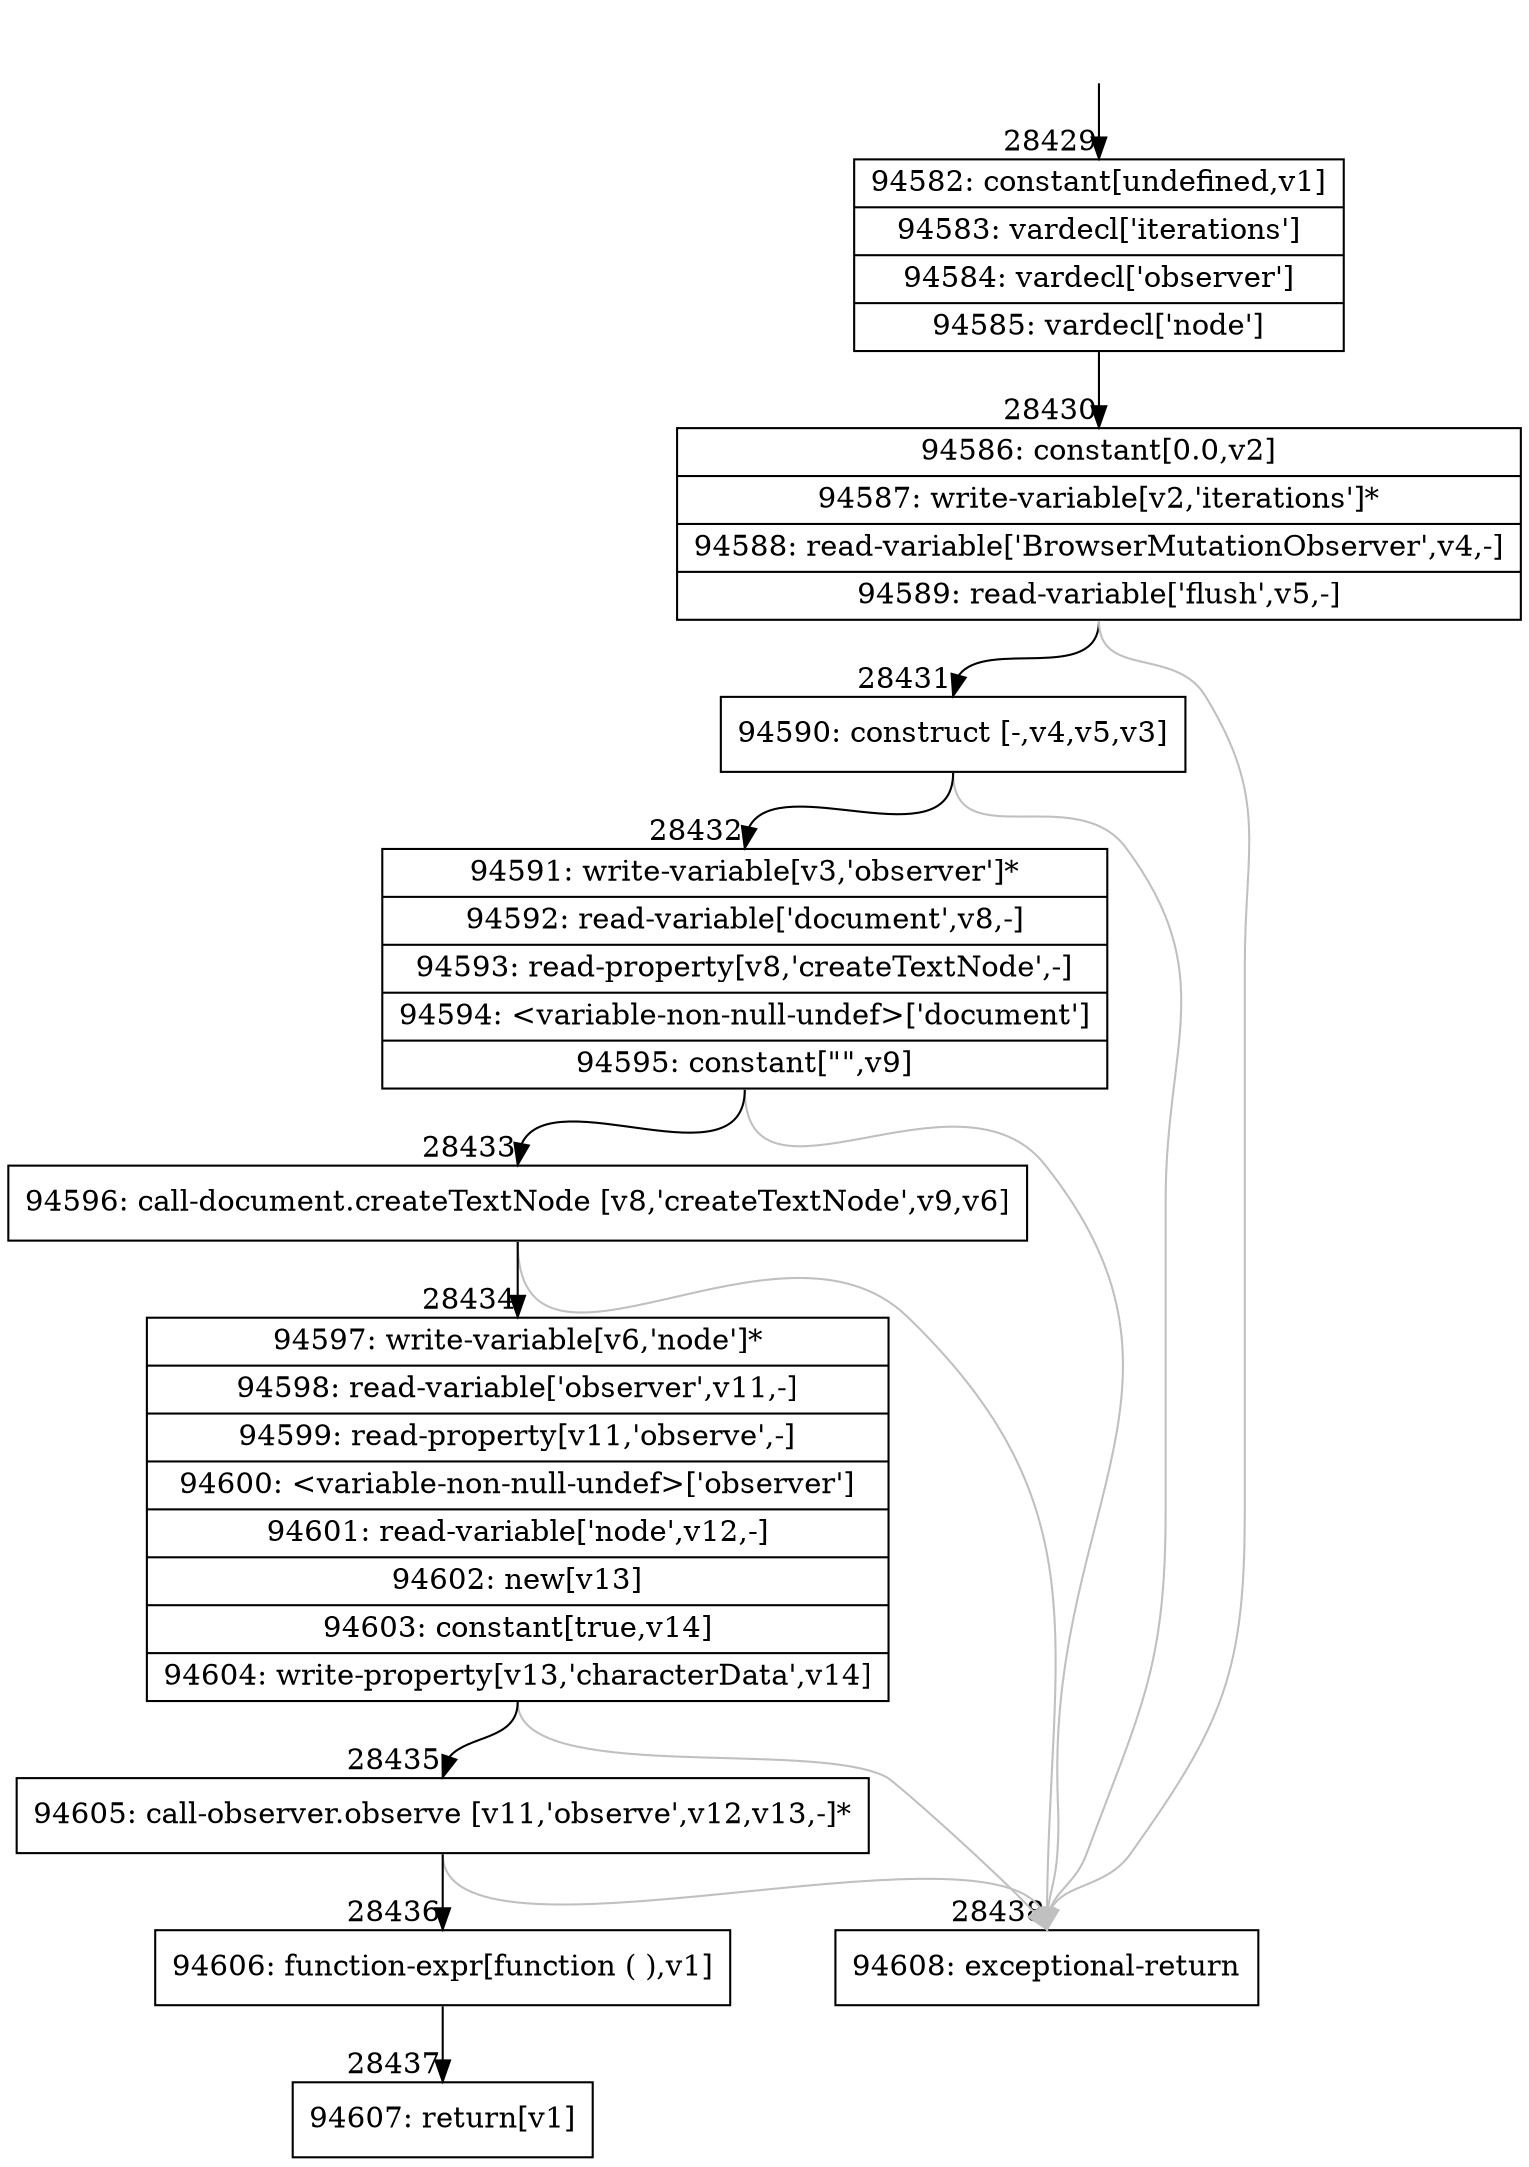 digraph {
rankdir="TD"
BB_entry2497[shape=none,label=""];
BB_entry2497 -> BB28429 [tailport=s, headport=n, headlabel="    28429"]
BB28429 [shape=record label="{94582: constant[undefined,v1]|94583: vardecl['iterations']|94584: vardecl['observer']|94585: vardecl['node']}" ] 
BB28429 -> BB28430 [tailport=s, headport=n, headlabel="      28430"]
BB28430 [shape=record label="{94586: constant[0.0,v2]|94587: write-variable[v2,'iterations']*|94588: read-variable['BrowserMutationObserver',v4,-]|94589: read-variable['flush',v5,-]}" ] 
BB28430 -> BB28431 [tailport=s, headport=n, headlabel="      28431"]
BB28430 -> BB28438 [tailport=s, headport=n, color=gray, headlabel="      28438"]
BB28431 [shape=record label="{94590: construct [-,v4,v5,v3]}" ] 
BB28431 -> BB28432 [tailport=s, headport=n, headlabel="      28432"]
BB28431 -> BB28438 [tailport=s, headport=n, color=gray]
BB28432 [shape=record label="{94591: write-variable[v3,'observer']*|94592: read-variable['document',v8,-]|94593: read-property[v8,'createTextNode',-]|94594: \<variable-non-null-undef\>['document']|94595: constant[\"\",v9]}" ] 
BB28432 -> BB28433 [tailport=s, headport=n, headlabel="      28433"]
BB28432 -> BB28438 [tailport=s, headport=n, color=gray]
BB28433 [shape=record label="{94596: call-document.createTextNode [v8,'createTextNode',v9,v6]}" ] 
BB28433 -> BB28434 [tailport=s, headport=n, headlabel="      28434"]
BB28433 -> BB28438 [tailport=s, headport=n, color=gray]
BB28434 [shape=record label="{94597: write-variable[v6,'node']*|94598: read-variable['observer',v11,-]|94599: read-property[v11,'observe',-]|94600: \<variable-non-null-undef\>['observer']|94601: read-variable['node',v12,-]|94602: new[v13]|94603: constant[true,v14]|94604: write-property[v13,'characterData',v14]}" ] 
BB28434 -> BB28435 [tailport=s, headport=n, headlabel="      28435"]
BB28434 -> BB28438 [tailport=s, headport=n, color=gray]
BB28435 [shape=record label="{94605: call-observer.observe [v11,'observe',v12,v13,-]*}" ] 
BB28435 -> BB28436 [tailport=s, headport=n, headlabel="      28436"]
BB28435 -> BB28438 [tailport=s, headport=n, color=gray]
BB28436 [shape=record label="{94606: function-expr[function ( ),v1]}" ] 
BB28436 -> BB28437 [tailport=s, headport=n, headlabel="      28437"]
BB28437 [shape=record label="{94607: return[v1]}" ] 
BB28438 [shape=record label="{94608: exceptional-return}" ] 
//#$~ 50754
}
